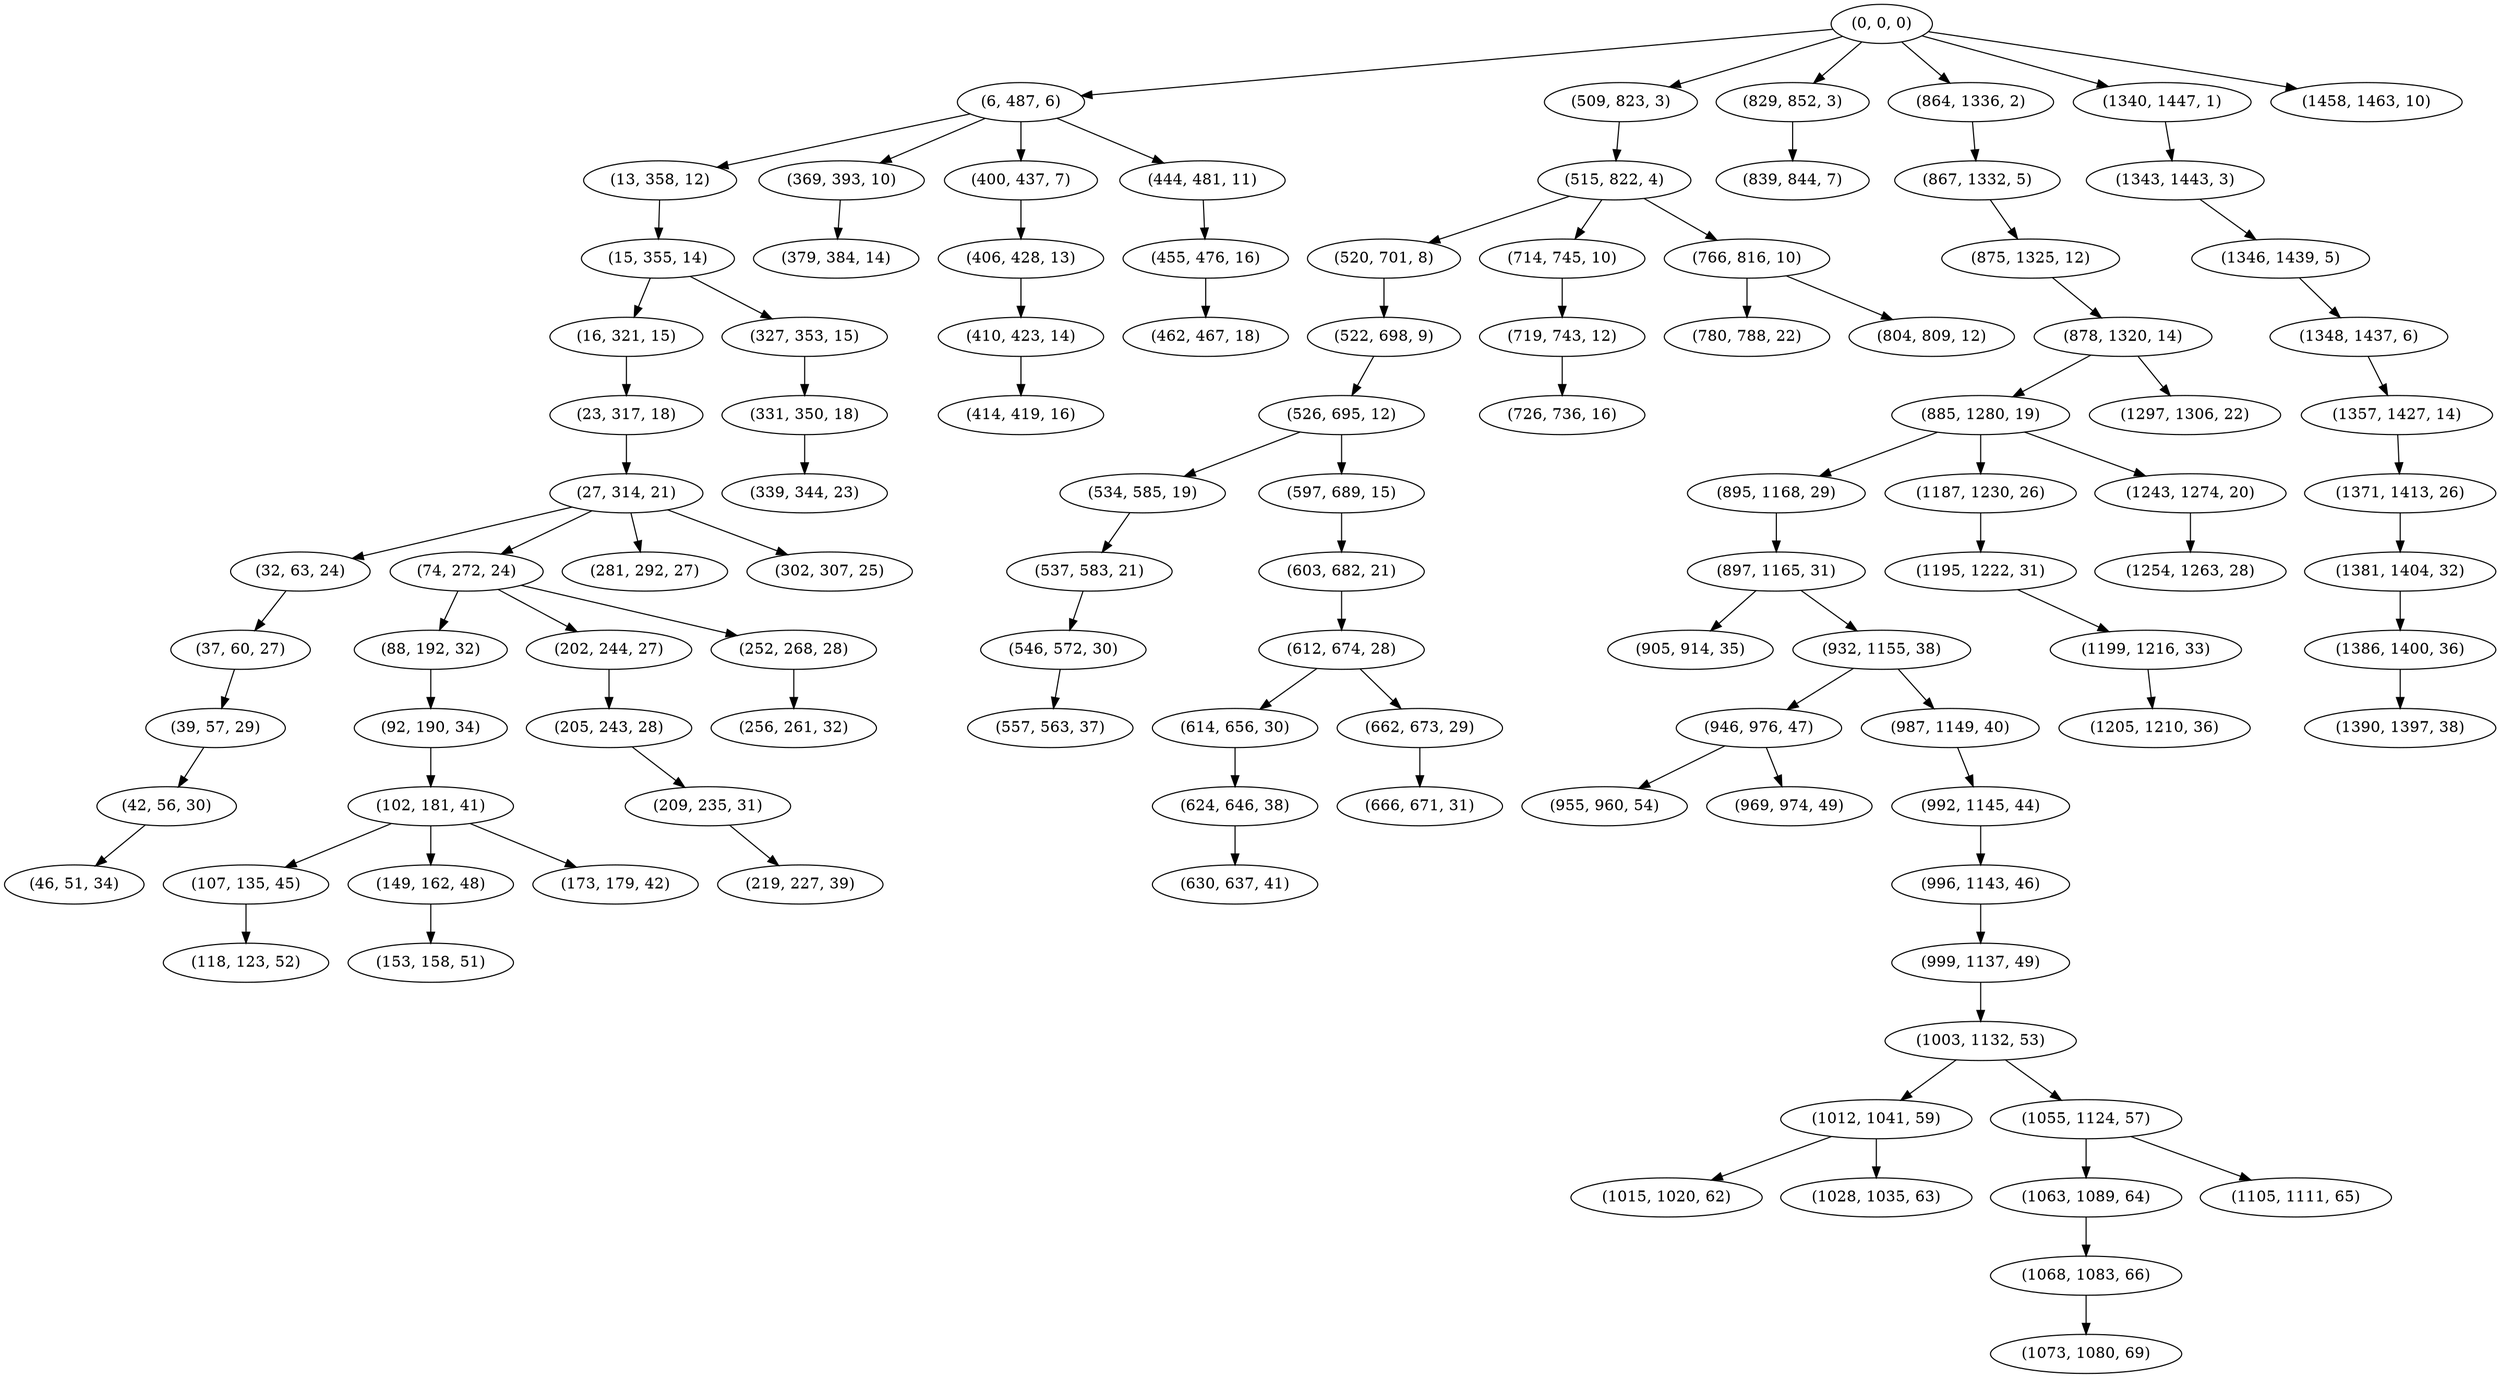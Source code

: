 digraph tree {
    "(0, 0, 0)";
    "(6, 487, 6)";
    "(13, 358, 12)";
    "(15, 355, 14)";
    "(16, 321, 15)";
    "(23, 317, 18)";
    "(27, 314, 21)";
    "(32, 63, 24)";
    "(37, 60, 27)";
    "(39, 57, 29)";
    "(42, 56, 30)";
    "(46, 51, 34)";
    "(74, 272, 24)";
    "(88, 192, 32)";
    "(92, 190, 34)";
    "(102, 181, 41)";
    "(107, 135, 45)";
    "(118, 123, 52)";
    "(149, 162, 48)";
    "(153, 158, 51)";
    "(173, 179, 42)";
    "(202, 244, 27)";
    "(205, 243, 28)";
    "(209, 235, 31)";
    "(219, 227, 39)";
    "(252, 268, 28)";
    "(256, 261, 32)";
    "(281, 292, 27)";
    "(302, 307, 25)";
    "(327, 353, 15)";
    "(331, 350, 18)";
    "(339, 344, 23)";
    "(369, 393, 10)";
    "(379, 384, 14)";
    "(400, 437, 7)";
    "(406, 428, 13)";
    "(410, 423, 14)";
    "(414, 419, 16)";
    "(444, 481, 11)";
    "(455, 476, 16)";
    "(462, 467, 18)";
    "(509, 823, 3)";
    "(515, 822, 4)";
    "(520, 701, 8)";
    "(522, 698, 9)";
    "(526, 695, 12)";
    "(534, 585, 19)";
    "(537, 583, 21)";
    "(546, 572, 30)";
    "(557, 563, 37)";
    "(597, 689, 15)";
    "(603, 682, 21)";
    "(612, 674, 28)";
    "(614, 656, 30)";
    "(624, 646, 38)";
    "(630, 637, 41)";
    "(662, 673, 29)";
    "(666, 671, 31)";
    "(714, 745, 10)";
    "(719, 743, 12)";
    "(726, 736, 16)";
    "(766, 816, 10)";
    "(780, 788, 22)";
    "(804, 809, 12)";
    "(829, 852, 3)";
    "(839, 844, 7)";
    "(864, 1336, 2)";
    "(867, 1332, 5)";
    "(875, 1325, 12)";
    "(878, 1320, 14)";
    "(885, 1280, 19)";
    "(895, 1168, 29)";
    "(897, 1165, 31)";
    "(905, 914, 35)";
    "(932, 1155, 38)";
    "(946, 976, 47)";
    "(955, 960, 54)";
    "(969, 974, 49)";
    "(987, 1149, 40)";
    "(992, 1145, 44)";
    "(996, 1143, 46)";
    "(999, 1137, 49)";
    "(1003, 1132, 53)";
    "(1012, 1041, 59)";
    "(1015, 1020, 62)";
    "(1028, 1035, 63)";
    "(1055, 1124, 57)";
    "(1063, 1089, 64)";
    "(1068, 1083, 66)";
    "(1073, 1080, 69)";
    "(1105, 1111, 65)";
    "(1187, 1230, 26)";
    "(1195, 1222, 31)";
    "(1199, 1216, 33)";
    "(1205, 1210, 36)";
    "(1243, 1274, 20)";
    "(1254, 1263, 28)";
    "(1297, 1306, 22)";
    "(1340, 1447, 1)";
    "(1343, 1443, 3)";
    "(1346, 1439, 5)";
    "(1348, 1437, 6)";
    "(1357, 1427, 14)";
    "(1371, 1413, 26)";
    "(1381, 1404, 32)";
    "(1386, 1400, 36)";
    "(1390, 1397, 38)";
    "(1458, 1463, 10)";
    "(0, 0, 0)" -> "(6, 487, 6)";
    "(0, 0, 0)" -> "(509, 823, 3)";
    "(0, 0, 0)" -> "(829, 852, 3)";
    "(0, 0, 0)" -> "(864, 1336, 2)";
    "(0, 0, 0)" -> "(1340, 1447, 1)";
    "(0, 0, 0)" -> "(1458, 1463, 10)";
    "(6, 487, 6)" -> "(13, 358, 12)";
    "(6, 487, 6)" -> "(369, 393, 10)";
    "(6, 487, 6)" -> "(400, 437, 7)";
    "(6, 487, 6)" -> "(444, 481, 11)";
    "(13, 358, 12)" -> "(15, 355, 14)";
    "(15, 355, 14)" -> "(16, 321, 15)";
    "(15, 355, 14)" -> "(327, 353, 15)";
    "(16, 321, 15)" -> "(23, 317, 18)";
    "(23, 317, 18)" -> "(27, 314, 21)";
    "(27, 314, 21)" -> "(32, 63, 24)";
    "(27, 314, 21)" -> "(74, 272, 24)";
    "(27, 314, 21)" -> "(281, 292, 27)";
    "(27, 314, 21)" -> "(302, 307, 25)";
    "(32, 63, 24)" -> "(37, 60, 27)";
    "(37, 60, 27)" -> "(39, 57, 29)";
    "(39, 57, 29)" -> "(42, 56, 30)";
    "(42, 56, 30)" -> "(46, 51, 34)";
    "(74, 272, 24)" -> "(88, 192, 32)";
    "(74, 272, 24)" -> "(202, 244, 27)";
    "(74, 272, 24)" -> "(252, 268, 28)";
    "(88, 192, 32)" -> "(92, 190, 34)";
    "(92, 190, 34)" -> "(102, 181, 41)";
    "(102, 181, 41)" -> "(107, 135, 45)";
    "(102, 181, 41)" -> "(149, 162, 48)";
    "(102, 181, 41)" -> "(173, 179, 42)";
    "(107, 135, 45)" -> "(118, 123, 52)";
    "(149, 162, 48)" -> "(153, 158, 51)";
    "(202, 244, 27)" -> "(205, 243, 28)";
    "(205, 243, 28)" -> "(209, 235, 31)";
    "(209, 235, 31)" -> "(219, 227, 39)";
    "(252, 268, 28)" -> "(256, 261, 32)";
    "(327, 353, 15)" -> "(331, 350, 18)";
    "(331, 350, 18)" -> "(339, 344, 23)";
    "(369, 393, 10)" -> "(379, 384, 14)";
    "(400, 437, 7)" -> "(406, 428, 13)";
    "(406, 428, 13)" -> "(410, 423, 14)";
    "(410, 423, 14)" -> "(414, 419, 16)";
    "(444, 481, 11)" -> "(455, 476, 16)";
    "(455, 476, 16)" -> "(462, 467, 18)";
    "(509, 823, 3)" -> "(515, 822, 4)";
    "(515, 822, 4)" -> "(520, 701, 8)";
    "(515, 822, 4)" -> "(714, 745, 10)";
    "(515, 822, 4)" -> "(766, 816, 10)";
    "(520, 701, 8)" -> "(522, 698, 9)";
    "(522, 698, 9)" -> "(526, 695, 12)";
    "(526, 695, 12)" -> "(534, 585, 19)";
    "(526, 695, 12)" -> "(597, 689, 15)";
    "(534, 585, 19)" -> "(537, 583, 21)";
    "(537, 583, 21)" -> "(546, 572, 30)";
    "(546, 572, 30)" -> "(557, 563, 37)";
    "(597, 689, 15)" -> "(603, 682, 21)";
    "(603, 682, 21)" -> "(612, 674, 28)";
    "(612, 674, 28)" -> "(614, 656, 30)";
    "(612, 674, 28)" -> "(662, 673, 29)";
    "(614, 656, 30)" -> "(624, 646, 38)";
    "(624, 646, 38)" -> "(630, 637, 41)";
    "(662, 673, 29)" -> "(666, 671, 31)";
    "(714, 745, 10)" -> "(719, 743, 12)";
    "(719, 743, 12)" -> "(726, 736, 16)";
    "(766, 816, 10)" -> "(780, 788, 22)";
    "(766, 816, 10)" -> "(804, 809, 12)";
    "(829, 852, 3)" -> "(839, 844, 7)";
    "(864, 1336, 2)" -> "(867, 1332, 5)";
    "(867, 1332, 5)" -> "(875, 1325, 12)";
    "(875, 1325, 12)" -> "(878, 1320, 14)";
    "(878, 1320, 14)" -> "(885, 1280, 19)";
    "(878, 1320, 14)" -> "(1297, 1306, 22)";
    "(885, 1280, 19)" -> "(895, 1168, 29)";
    "(885, 1280, 19)" -> "(1187, 1230, 26)";
    "(885, 1280, 19)" -> "(1243, 1274, 20)";
    "(895, 1168, 29)" -> "(897, 1165, 31)";
    "(897, 1165, 31)" -> "(905, 914, 35)";
    "(897, 1165, 31)" -> "(932, 1155, 38)";
    "(932, 1155, 38)" -> "(946, 976, 47)";
    "(932, 1155, 38)" -> "(987, 1149, 40)";
    "(946, 976, 47)" -> "(955, 960, 54)";
    "(946, 976, 47)" -> "(969, 974, 49)";
    "(987, 1149, 40)" -> "(992, 1145, 44)";
    "(992, 1145, 44)" -> "(996, 1143, 46)";
    "(996, 1143, 46)" -> "(999, 1137, 49)";
    "(999, 1137, 49)" -> "(1003, 1132, 53)";
    "(1003, 1132, 53)" -> "(1012, 1041, 59)";
    "(1003, 1132, 53)" -> "(1055, 1124, 57)";
    "(1012, 1041, 59)" -> "(1015, 1020, 62)";
    "(1012, 1041, 59)" -> "(1028, 1035, 63)";
    "(1055, 1124, 57)" -> "(1063, 1089, 64)";
    "(1055, 1124, 57)" -> "(1105, 1111, 65)";
    "(1063, 1089, 64)" -> "(1068, 1083, 66)";
    "(1068, 1083, 66)" -> "(1073, 1080, 69)";
    "(1187, 1230, 26)" -> "(1195, 1222, 31)";
    "(1195, 1222, 31)" -> "(1199, 1216, 33)";
    "(1199, 1216, 33)" -> "(1205, 1210, 36)";
    "(1243, 1274, 20)" -> "(1254, 1263, 28)";
    "(1340, 1447, 1)" -> "(1343, 1443, 3)";
    "(1343, 1443, 3)" -> "(1346, 1439, 5)";
    "(1346, 1439, 5)" -> "(1348, 1437, 6)";
    "(1348, 1437, 6)" -> "(1357, 1427, 14)";
    "(1357, 1427, 14)" -> "(1371, 1413, 26)";
    "(1371, 1413, 26)" -> "(1381, 1404, 32)";
    "(1381, 1404, 32)" -> "(1386, 1400, 36)";
    "(1386, 1400, 36)" -> "(1390, 1397, 38)";
}
